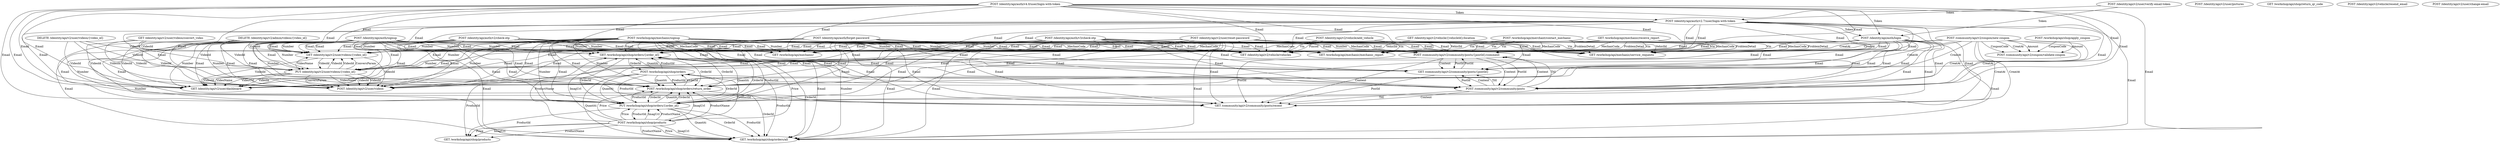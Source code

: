 digraph G {
  1 [ label="DELETE /identity/api/v2/admin/videos/{video_id}" ];
  2 [ label="DELETE /identity/api/v2/user/videos/{video_id}" ];
  3 [ label="POST /community/api/v2/community/posts/{postId}/comment" ];
  4 [ label="POST /identity/api/auth/v4.0/user/login-with-token" ];
  5 [ label="POST /identity/api/auth/signup" ];
  6 [ label="GET /workshop/api/shop/orders/{order_id}" ];
  7 [ label="POST /identity/api/auth/v2/check-otp" ];
  8 [ label="POST /identity/api/v2/user/pictures" ];
  9 [ label="GET /workshop/api/shop/return_qr_code" ];
  10 [ label="GET /identity/api/v2/user/dashboard" ];
  11 [ label="POST /identity/api/v2/user/reset-password" ];
  12 [ label="GET /workshop/api/shop/products" ];
  13 [ label="POST /workshop/api/shop/orders" ];
  14 [ label="POST /identity/api/auth/v2.7/user/login-with-token" ];
  15 [ label="GET /identity/api/v2/user/videos/convert_video" ];
  16 [ label="PUT /workshop/api/shop/orders/{order_id}" ];
  17 [ label="POST /identity/api/v2/user/verify-email-token" ];
  18 [ label="POST /identity/api/auth/login" ];
  19 [ label="GET /workshop/api/shop/orders/all" ];
  20 [ label="POST /community/api/v2/coupon/validate-coupon" ];
  21 [ label="GET /workshop/api/mechanic/mechanic_report" ];
  22 [ label="GET /identity/api/v2/user/videos/{video_id}" ];
  23 [ label="POST /identity/api/auth/forget-password" ];
  24 [ label="GET /workshop/api/mechanic/" ];
  25 [ label="POST /workshop/api/mechanic/signup" ];
  26 [ label="GET /identity/api/v2/vehicle/{vehicleId}/location" ];
  27 [ label="POST /workshop/api/shop/apply_coupon" ];
  28 [ label="GET /identity/api/v2/vehicle/vehicles" ];
  29 [ label="PUT /identity/api/v2/user/videos/{video_id}" ];
  30 [ label="GET /community/api/v2/community/posts/{postId}" ];
  31 [ label="POST /community/api/v2/coupon/new-coupon" ];
  32 [ label="POST /identity/api/v2/vehicle/add_vehicle" ];
  33 [ label="POST /workshop/api/shop/products" ];
  34 [ label="GET /community/api/v2/community/posts/recent" ];
  35 [ label="POST /workshop/api/shop/orders/return_order" ];
  36 [ label="POST /identity/api/v2/user/videos" ];
  37 [ label="POST /identity/api/auth/v3/check-otp" ];
  38 [ label="POST /workshop/api/merchant/contact_mechanic" ];
  39 [ label="POST /identity/api/v2/vehicle/resend_email" ];
  40 [ label="GET /workshop/api/mechanic/receive_report" ];
  41 [ label="POST /community/api/v2/community/posts" ];
  42 [ label="POST /identity/api/v2/user/change-email" ];
  43 [ label="GET /workshop/api/mechanic/service_requests" ];
  25 -> 6 [ label="Number" ];
  25 -> 6 [ label="Email" ];
  35 -> 6 [ label="OrderId" ];
  11 -> 6 [ label="Email" ];
  18 -> 6 [ label="Email" ];
  37 -> 6 [ label="Email" ];
  4 -> 6 [ label="Email" ];
  23 -> 6 [ label="Email" ];
  13 -> 6 [ label="Quantiti" ];
  13 -> 6 [ label="ProductId" ];
  16 -> 6 [ label="Quantiti" ];
  16 -> 6 [ label="OrderId" ];
  16 -> 6 [ label="ProductId" ];
  5 -> 6 [ label="Number" ];
  5 -> 6 [ label="Email" ];
  14 -> 6 [ label="Email" ];
  33 -> 6 [ label="ProductName" ];
  33 -> 6 [ label="ImagUrl" ];
  33 -> 6 [ label="Price" ];
  7 -> 6 [ label="Email" ];
  38 -> 43 [ label="Vin" ];
  38 -> 43 [ label="MechanCode" ];
  38 -> 43 [ label="ProblemDetail" ];
  25 -> 43 [ label="Number" ];
  25 -> 43 [ label="MechanCode" ];
  25 -> 43 [ label="Email" ];
  11 -> 43 [ label="Email" ];
  18 -> 43 [ label="Email" ];
  40 -> 43 [ label="Vin" ];
  40 -> 43 [ label="MechanCode" ];
  40 -> 43 [ label="ProblemDetail" ];
  37 -> 43 [ label="Email" ];
  4 -> 43 [ label="Email" ];
  23 -> 43 [ label="Email" ];
  32 -> 43 [ label="Vin" ];
  26 -> 43 [ label="VehiclId" ];
  5 -> 43 [ label="Number" ];
  5 -> 43 [ label="Email" ];
  14 -> 43 [ label="Email" ];
  7 -> 43 [ label="Email" ];
  31 -> 20 [ label="Amount" ];
  31 -> 20 [ label="CouponCode" ];
  31 -> 20 [ label="CreatAt" ];
  27 -> 20 [ label="Amount" ];
  27 -> 20 [ label="CouponCode" ];
  25 -> 30 [ label="Email" ];
  11 -> 30 [ label="Email" ];
  18 -> 30 [ label="Email" ];
  3 -> 30 [ label="Content" ];
  3 -> 30 [ label="PostId" ];
  31 -> 30 [ label="CreatAt" ];
  31 -> 30 [ label="CreatAt" ];
  37 -> 30 [ label="Email" ];
  4 -> 30 [ label="Email" ];
  23 -> 30 [ label="Email" ];
  41 -> 30 [ label="Content" ];
  41 -> 30 [ label="Titl" ];
  5 -> 30 [ label="Email" ];
  14 -> 30 [ label="Email" ];
  7 -> 30 [ label="Email" ];
  6 -> 35 [ label="OrderId" ];
  25 -> 35 [ label="Email" ];
  25 -> 35 [ label="Number" ];
  11 -> 35 [ label="Email" ];
  18 -> 35 [ label="Email" ];
  37 -> 35 [ label="Email" ];
  4 -> 35 [ label="Email" ];
  23 -> 35 [ label="Email" ];
  13 -> 35 [ label="Quantiti" ];
  13 -> 35 [ label="ProductId" ];
  16 -> 35 [ label="Quantiti" ];
  16 -> 35 [ label="OrderId" ];
  16 -> 35 [ label="ProductId" ];
  5 -> 35 [ label="Email" ];
  5 -> 35 [ label="Number" ];
  14 -> 35 [ label="Email" ];
  33 -> 35 [ label="Price" ];
  33 -> 35 [ label="ProductName" ];
  33 -> 35 [ label="ImagUrl" ];
  7 -> 35 [ label="Email" ];
  25 -> 22 [ label="Email" ];
  25 -> 22 [ label="Number" ];
  11 -> 22 [ label="Email" ];
  2 -> 22 [ label="VideoId" ];
  18 -> 22 [ label="Email" ];
  37 -> 22 [ label="Email" ];
  4 -> 22 [ label="Email" ];
  1 -> 22 [ label="VideoId" ];
  15 -> 22 [ label="VideoId" ];
  29 -> 22 [ label="VideoId" ];
  29 -> 22 [ label="VideoId" ];
  29 -> 22 [ label="ConversParam" ];
  29 -> 22 [ label="VideoName" ];
  23 -> 22 [ label="Email" ];
  5 -> 22 [ label="Email" ];
  5 -> 22 [ label="Number" ];
  14 -> 22 [ label="Email" ];
  7 -> 22 [ label="Email" ];
  38 -> 24 [ label="MechanCode" ];
  25 -> 24 [ label="MechanCode" ];
  25 -> 24 [ label="Email" ];
  25 -> 24 [ label="Number" ];
  11 -> 24 [ label="Email" ];
  18 -> 24 [ label="Email" ];
  40 -> 24 [ label="MechanCode" ];
  37 -> 24 [ label="Email" ];
  4 -> 24 [ label="Email" ];
  23 -> 24 [ label="Email" ];
  5 -> 24 [ label="Email" ];
  5 -> 24 [ label="Number" ];
  14 -> 24 [ label="Email" ];
  7 -> 24 [ label="Email" ];
  38 -> 21 [ label="ProblemDetail" ];
  38 -> 21 [ label="Vin" ];
  38 -> 21 [ label="MechanCode" ];
  25 -> 21 [ label="Number" ];
  25 -> 21 [ label="MechanCode" ];
  25 -> 21 [ label="Email" ];
  11 -> 21 [ label="Email" ];
  18 -> 21 [ label="Email" ];
  40 -> 21 [ label="ProblemDetail" ];
  40 -> 21 [ label="Vin" ];
  40 -> 21 [ label="MechanCode" ];
  37 -> 21 [ label="Email" ];
  4 -> 21 [ label="Email" ];
  23 -> 21 [ label="Email" ];
  32 -> 21 [ label="Vin" ];
  26 -> 21 [ label="VehiclId" ];
  5 -> 21 [ label="Number" ];
  5 -> 21 [ label="Email" ];
  14 -> 21 [ label="Email" ];
  7 -> 21 [ label="Email" ];
  13 -> 12 [ label="ProductId" ];
  16 -> 12 [ label="ProductId" ];
  33 -> 12 [ label="ImagUrl" ];
  33 -> 12 [ label="ProductName" ];
  33 -> 12 [ label="Price" ];
  4 -> 18 [ label="Token" ];
  17 -> 18 [ label="Token" ];
  14 -> 18 [ label="Token" ];
  25 -> 36 [ label="Number" ];
  25 -> 36 [ label="Email" ];
  22 -> 36 [ label="VideoId" ];
  11 -> 36 [ label="Email" ];
  2 -> 36 [ label="VideoId" ];
  18 -> 36 [ label="Email" ];
  37 -> 36 [ label="Email" ];
  4 -> 36 [ label="Email" ];
  1 -> 36 [ label="VideoId" ];
  15 -> 36 [ label="VideoId" ];
  29 -> 36 [ label="ConversParam" ];
  29 -> 36 [ label="VideoName" ];
  29 -> 36 [ label="VideoId" ];
  29 -> 36 [ label="VideoId" ];
  23 -> 36 [ label="Email" ];
  5 -> 36 [ label="Number" ];
  5 -> 36 [ label="Email" ];
  14 -> 36 [ label="Email" ];
  7 -> 36 [ label="Email" ];
  25 -> 3 [ label="Email" ];
  30 -> 3 [ label="PostId" ];
  11 -> 3 [ label="Email" ];
  18 -> 3 [ label="Email" ];
  31 -> 3 [ label="CreatAt" ];
  31 -> 3 [ label="CreatAt" ];
  37 -> 3 [ label="Email" ];
  4 -> 3 [ label="Email" ];
  23 -> 3 [ label="Email" ];
  41 -> 3 [ label="Content" ];
  41 -> 3 [ label="Titl" ];
  5 -> 3 [ label="Email" ];
  14 -> 3 [ label="Email" ];
  7 -> 3 [ label="Email" ];
  6 -> 19 [ label="OrderId" ];
  25 -> 19 [ label="Email" ];
  25 -> 19 [ label="Number" ];
  35 -> 19 [ label="OrderId" ];
  11 -> 19 [ label="Email" ];
  18 -> 19 [ label="Email" ];
  37 -> 19 [ label="Email" ];
  4 -> 19 [ label="Email" ];
  23 -> 19 [ label="Email" ];
  13 -> 19 [ label="Quantiti" ];
  13 -> 19 [ label="ProductId" ];
  16 -> 19 [ label="Quantiti" ];
  16 -> 19 [ label="OrderId" ];
  16 -> 19 [ label="ProductId" ];
  5 -> 19 [ label="Email" ];
  5 -> 19 [ label="Number" ];
  14 -> 19 [ label="Email" ];
  33 -> 19 [ label="ImagUrl" ];
  33 -> 19 [ label="ProductName" ];
  33 -> 19 [ label="Price" ];
  7 -> 19 [ label="Email" ];
  25 -> 34 [ label="Email" ];
  30 -> 34 [ label="PostId" ];
  11 -> 34 [ label="Email" ];
  18 -> 34 [ label="Email" ];
  3 -> 34 [ label="PostId" ];
  3 -> 34 [ label="Content" ];
  31 -> 34 [ label="CreatAt" ];
  31 -> 34 [ label="CreatAt" ];
  37 -> 34 [ label="Email" ];
  4 -> 34 [ label="Email" ];
  23 -> 34 [ label="Email" ];
  41 -> 34 [ label="Titl" ];
  41 -> 34 [ label="Content" ];
  5 -> 34 [ label="Email" ];
  14 -> 34 [ label="Email" ];
  7 -> 34 [ label="Email" ];
  25 -> 29 [ label="Email" ];
  25 -> 29 [ label="Number" ];
  22 -> 29 [ label="VideoId" ];
  11 -> 29 [ label="Email" ];
  2 -> 29 [ label="VideoId" ];
  18 -> 29 [ label="Email" ];
  37 -> 29 [ label="Email" ];
  4 -> 29 [ label="Email" ];
  1 -> 29 [ label="VideoId" ];
  15 -> 29 [ label="VideoId" ];
  23 -> 29 [ label="Email" ];
  5 -> 29 [ label="Email" ];
  5 -> 29 [ label="Number" ];
  14 -> 29 [ label="Email" ];
  7 -> 29 [ label="Email" ];
  38 -> 28 [ label="Vin" ];
  25 -> 28 [ label="Number" ];
  25 -> 28 [ label="Email" ];
  11 -> 28 [ label="Email" ];
  18 -> 28 [ label="Email" ];
  40 -> 28 [ label="Vin" ];
  37 -> 28 [ label="Email" ];
  4 -> 28 [ label="Email" ];
  23 -> 28 [ label="Email" ];
  32 -> 28 [ label="Vin" ];
  32 -> 28 [ label="Pincod" ];
  26 -> 28 [ label="VehiclId" ];
  5 -> 28 [ label="Number" ];
  5 -> 28 [ label="Email" ];
  14 -> 28 [ label="Email" ];
  7 -> 28 [ label="Email" ];
  6 -> 13 [ label="OrderId" ];
  35 -> 13 [ label="OrderId" ];
  16 -> 13 [ label="OrderId" ];
  6 -> 16 [ label="OrderId" ];
  25 -> 16 [ label="Number" ];
  25 -> 16 [ label="Email" ];
  35 -> 16 [ label="OrderId" ];
  11 -> 16 [ label="Email" ];
  18 -> 16 [ label="Email" ];
  37 -> 16 [ label="Email" ];
  4 -> 16 [ label="Email" ];
  23 -> 16 [ label="Email" ];
  13 -> 16 [ label="Quantiti" ];
  13 -> 16 [ label="ProductId" ];
  5 -> 16 [ label="Number" ];
  5 -> 16 [ label="Email" ];
  14 -> 16 [ label="Email" ];
  33 -> 16 [ label="ImagUrl" ];
  33 -> 16 [ label="ProductName" ];
  33 -> 16 [ label="Price" ];
  7 -> 16 [ label="Email" ];
  25 -> 41 [ label="Email" ];
  30 -> 41 [ label="PostId" ];
  11 -> 41 [ label="Email" ];
  18 -> 41 [ label="Email" ];
  3 -> 41 [ label="Content" ];
  3 -> 41 [ label="PostId" ];
  31 -> 41 [ label="CreatAt" ];
  31 -> 41 [ label="CreatAt" ];
  37 -> 41 [ label="Email" ];
  4 -> 41 [ label="Email" ];
  23 -> 41 [ label="Email" ];
  5 -> 41 [ label="Email" ];
  14 -> 41 [ label="Email" ];
  7 -> 41 [ label="Email" ];
  4 -> 14 [ label="Token" ];
  17 -> 14 [ label="Token" ];
  25 -> 10 [ label="Number" ];
  25 -> 10 [ label="Email" ];
  22 -> 10 [ label="VideoId" ];
  11 -> 10 [ label="Email" ];
  2 -> 10 [ label="VideoId" ];
  18 -> 10 [ label="Email" ];
  37 -> 10 [ label="Email" ];
  4 -> 10 [ label="Email" ];
  1 -> 10 [ label="VideoId" ];
  15 -> 10 [ label="VideoId" ];
  29 -> 10 [ label="VideoName" ];
  29 -> 10 [ label="VideoUrl" ];
  29 -> 10 [ label="VideoId" ];
  29 -> 10 [ label="VideoId" ];
  23 -> 10 [ label="Email" ];
  5 -> 10 [ label="Number" ];
  5 -> 10 [ label="Email" ];
  14 -> 10 [ label="Email" ];
  7 -> 10 [ label="Email" ];
  13 -> 33 [ label="ProductId" ];
  16 -> 33 [ label="ProductId" ];
}

